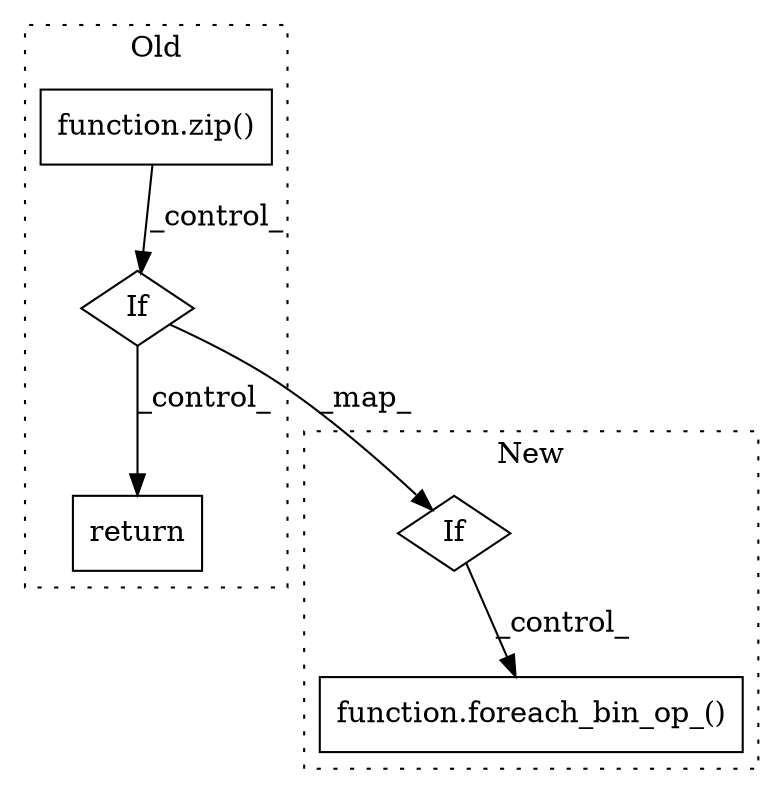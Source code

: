digraph G {
subgraph cluster0 {
1 [label="function.zip()" a="75" s="21225,21430" l="4,1" shape="box"];
3 [label="If" a="96" s="23042" l="3" shape="diamond"];
5 [label="return" a="93" s="23319" l="6" shape="box"];
label = "Old";
style="dotted";
}
subgraph cluster1 {
2 [label="function.foreach_bin_op_()" a="75" s="23091,23123" l="16,1" shape="box"];
4 [label="If" a="96" s="22701" l="3" shape="diamond"];
label = "New";
style="dotted";
}
1 -> 3 [label="_control_"];
3 -> 4 [label="_map_"];
3 -> 5 [label="_control_"];
4 -> 2 [label="_control_"];
}